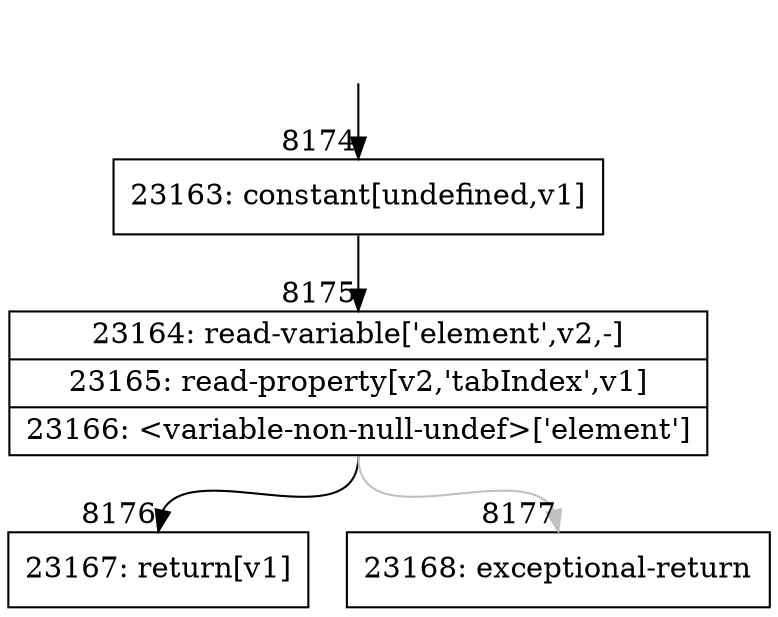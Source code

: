 digraph {
rankdir="TD"
BB_entry605[shape=none,label=""];
BB_entry605 -> BB8174 [tailport=s, headport=n, headlabel="    8174"]
BB8174 [shape=record label="{23163: constant[undefined,v1]}" ] 
BB8174 -> BB8175 [tailport=s, headport=n, headlabel="      8175"]
BB8175 [shape=record label="{23164: read-variable['element',v2,-]|23165: read-property[v2,'tabIndex',v1]|23166: \<variable-non-null-undef\>['element']}" ] 
BB8175 -> BB8176 [tailport=s, headport=n, headlabel="      8176"]
BB8175 -> BB8177 [tailport=s, headport=n, color=gray, headlabel="      8177"]
BB8176 [shape=record label="{23167: return[v1]}" ] 
BB8177 [shape=record label="{23168: exceptional-return}" ] 
//#$~ 6351
}
